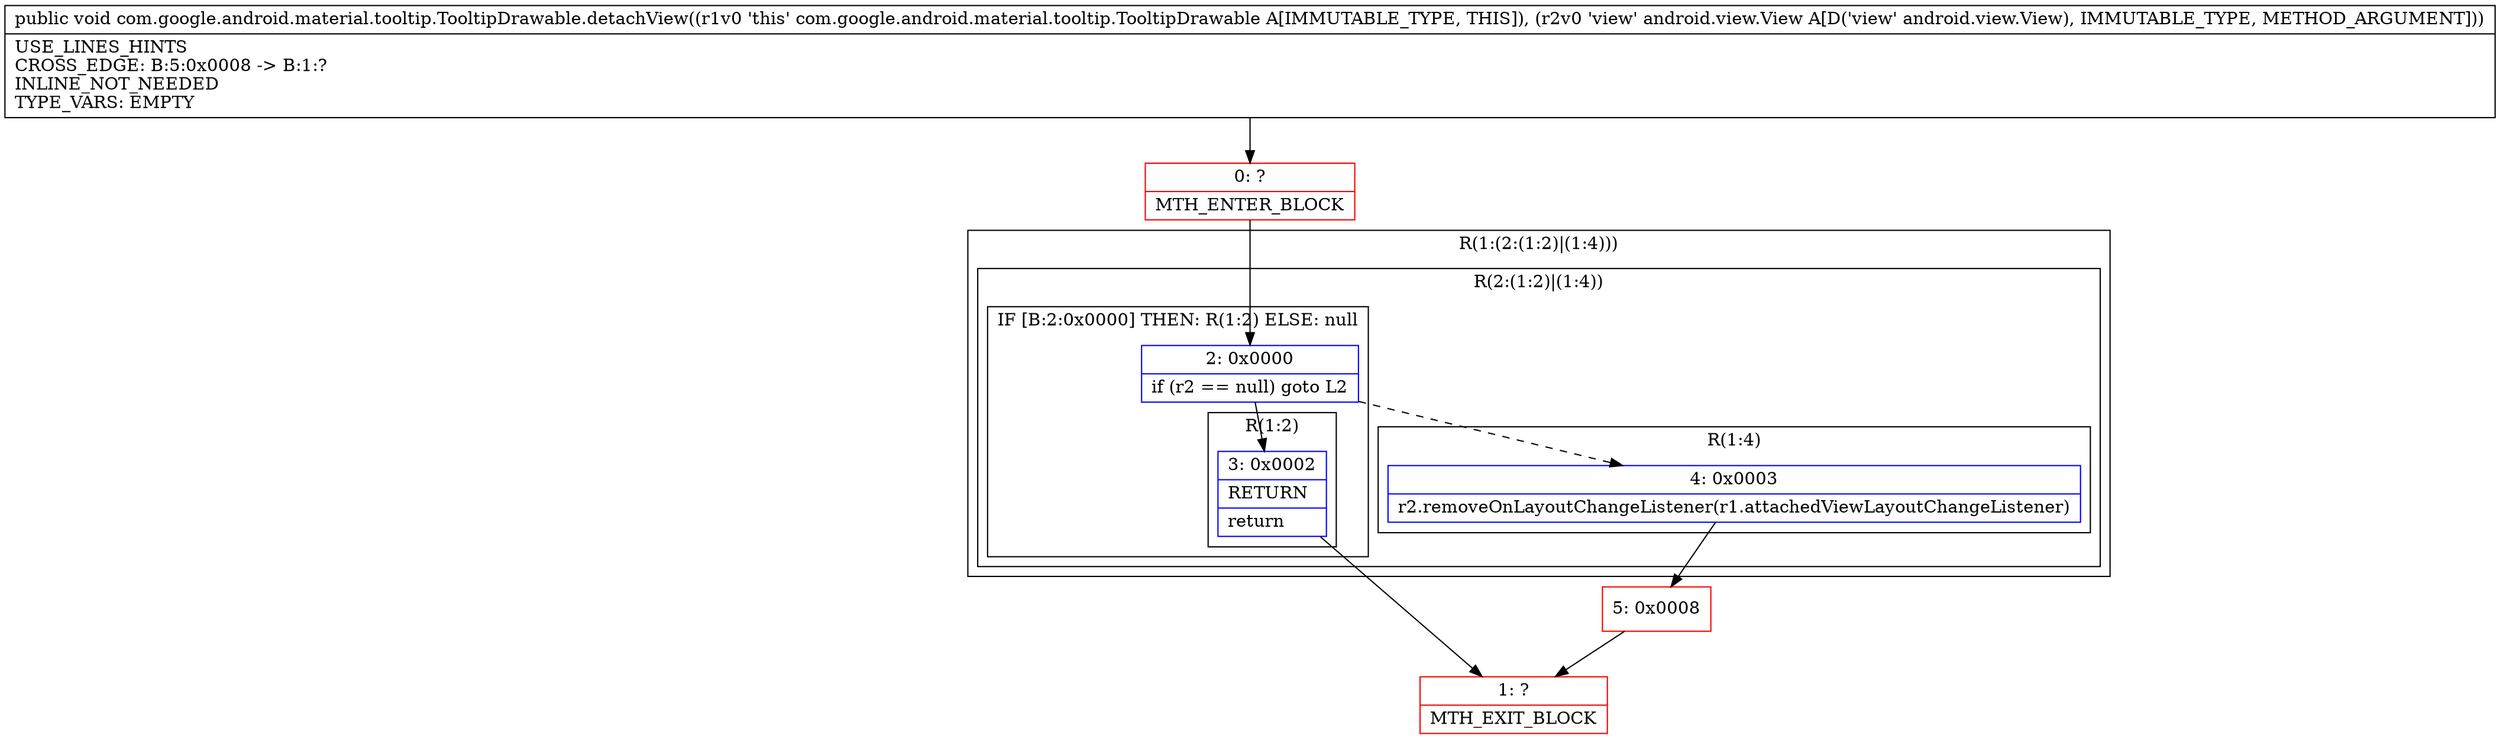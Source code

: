 digraph "CFG forcom.google.android.material.tooltip.TooltipDrawable.detachView(Landroid\/view\/View;)V" {
subgraph cluster_Region_539807115 {
label = "R(1:(2:(1:2)|(1:4)))";
node [shape=record,color=blue];
subgraph cluster_Region_1981265833 {
label = "R(2:(1:2)|(1:4))";
node [shape=record,color=blue];
subgraph cluster_IfRegion_192677958 {
label = "IF [B:2:0x0000] THEN: R(1:2) ELSE: null";
node [shape=record,color=blue];
Node_2 [shape=record,label="{2\:\ 0x0000|if (r2 == null) goto L2\l}"];
subgraph cluster_Region_165478163 {
label = "R(1:2)";
node [shape=record,color=blue];
Node_3 [shape=record,label="{3\:\ 0x0002|RETURN\l|return\l}"];
}
}
subgraph cluster_Region_1331313462 {
label = "R(1:4)";
node [shape=record,color=blue];
Node_4 [shape=record,label="{4\:\ 0x0003|r2.removeOnLayoutChangeListener(r1.attachedViewLayoutChangeListener)\l}"];
}
}
}
Node_0 [shape=record,color=red,label="{0\:\ ?|MTH_ENTER_BLOCK\l}"];
Node_1 [shape=record,color=red,label="{1\:\ ?|MTH_EXIT_BLOCK\l}"];
Node_5 [shape=record,color=red,label="{5\:\ 0x0008}"];
MethodNode[shape=record,label="{public void com.google.android.material.tooltip.TooltipDrawable.detachView((r1v0 'this' com.google.android.material.tooltip.TooltipDrawable A[IMMUTABLE_TYPE, THIS]), (r2v0 'view' android.view.View A[D('view' android.view.View), IMMUTABLE_TYPE, METHOD_ARGUMENT]))  | USE_LINES_HINTS\lCROSS_EDGE: B:5:0x0008 \-\> B:1:?\lINLINE_NOT_NEEDED\lTYPE_VARS: EMPTY\l}"];
MethodNode -> Node_0;Node_2 -> Node_3;
Node_2 -> Node_4[style=dashed];
Node_3 -> Node_1;
Node_4 -> Node_5;
Node_0 -> Node_2;
Node_5 -> Node_1;
}

